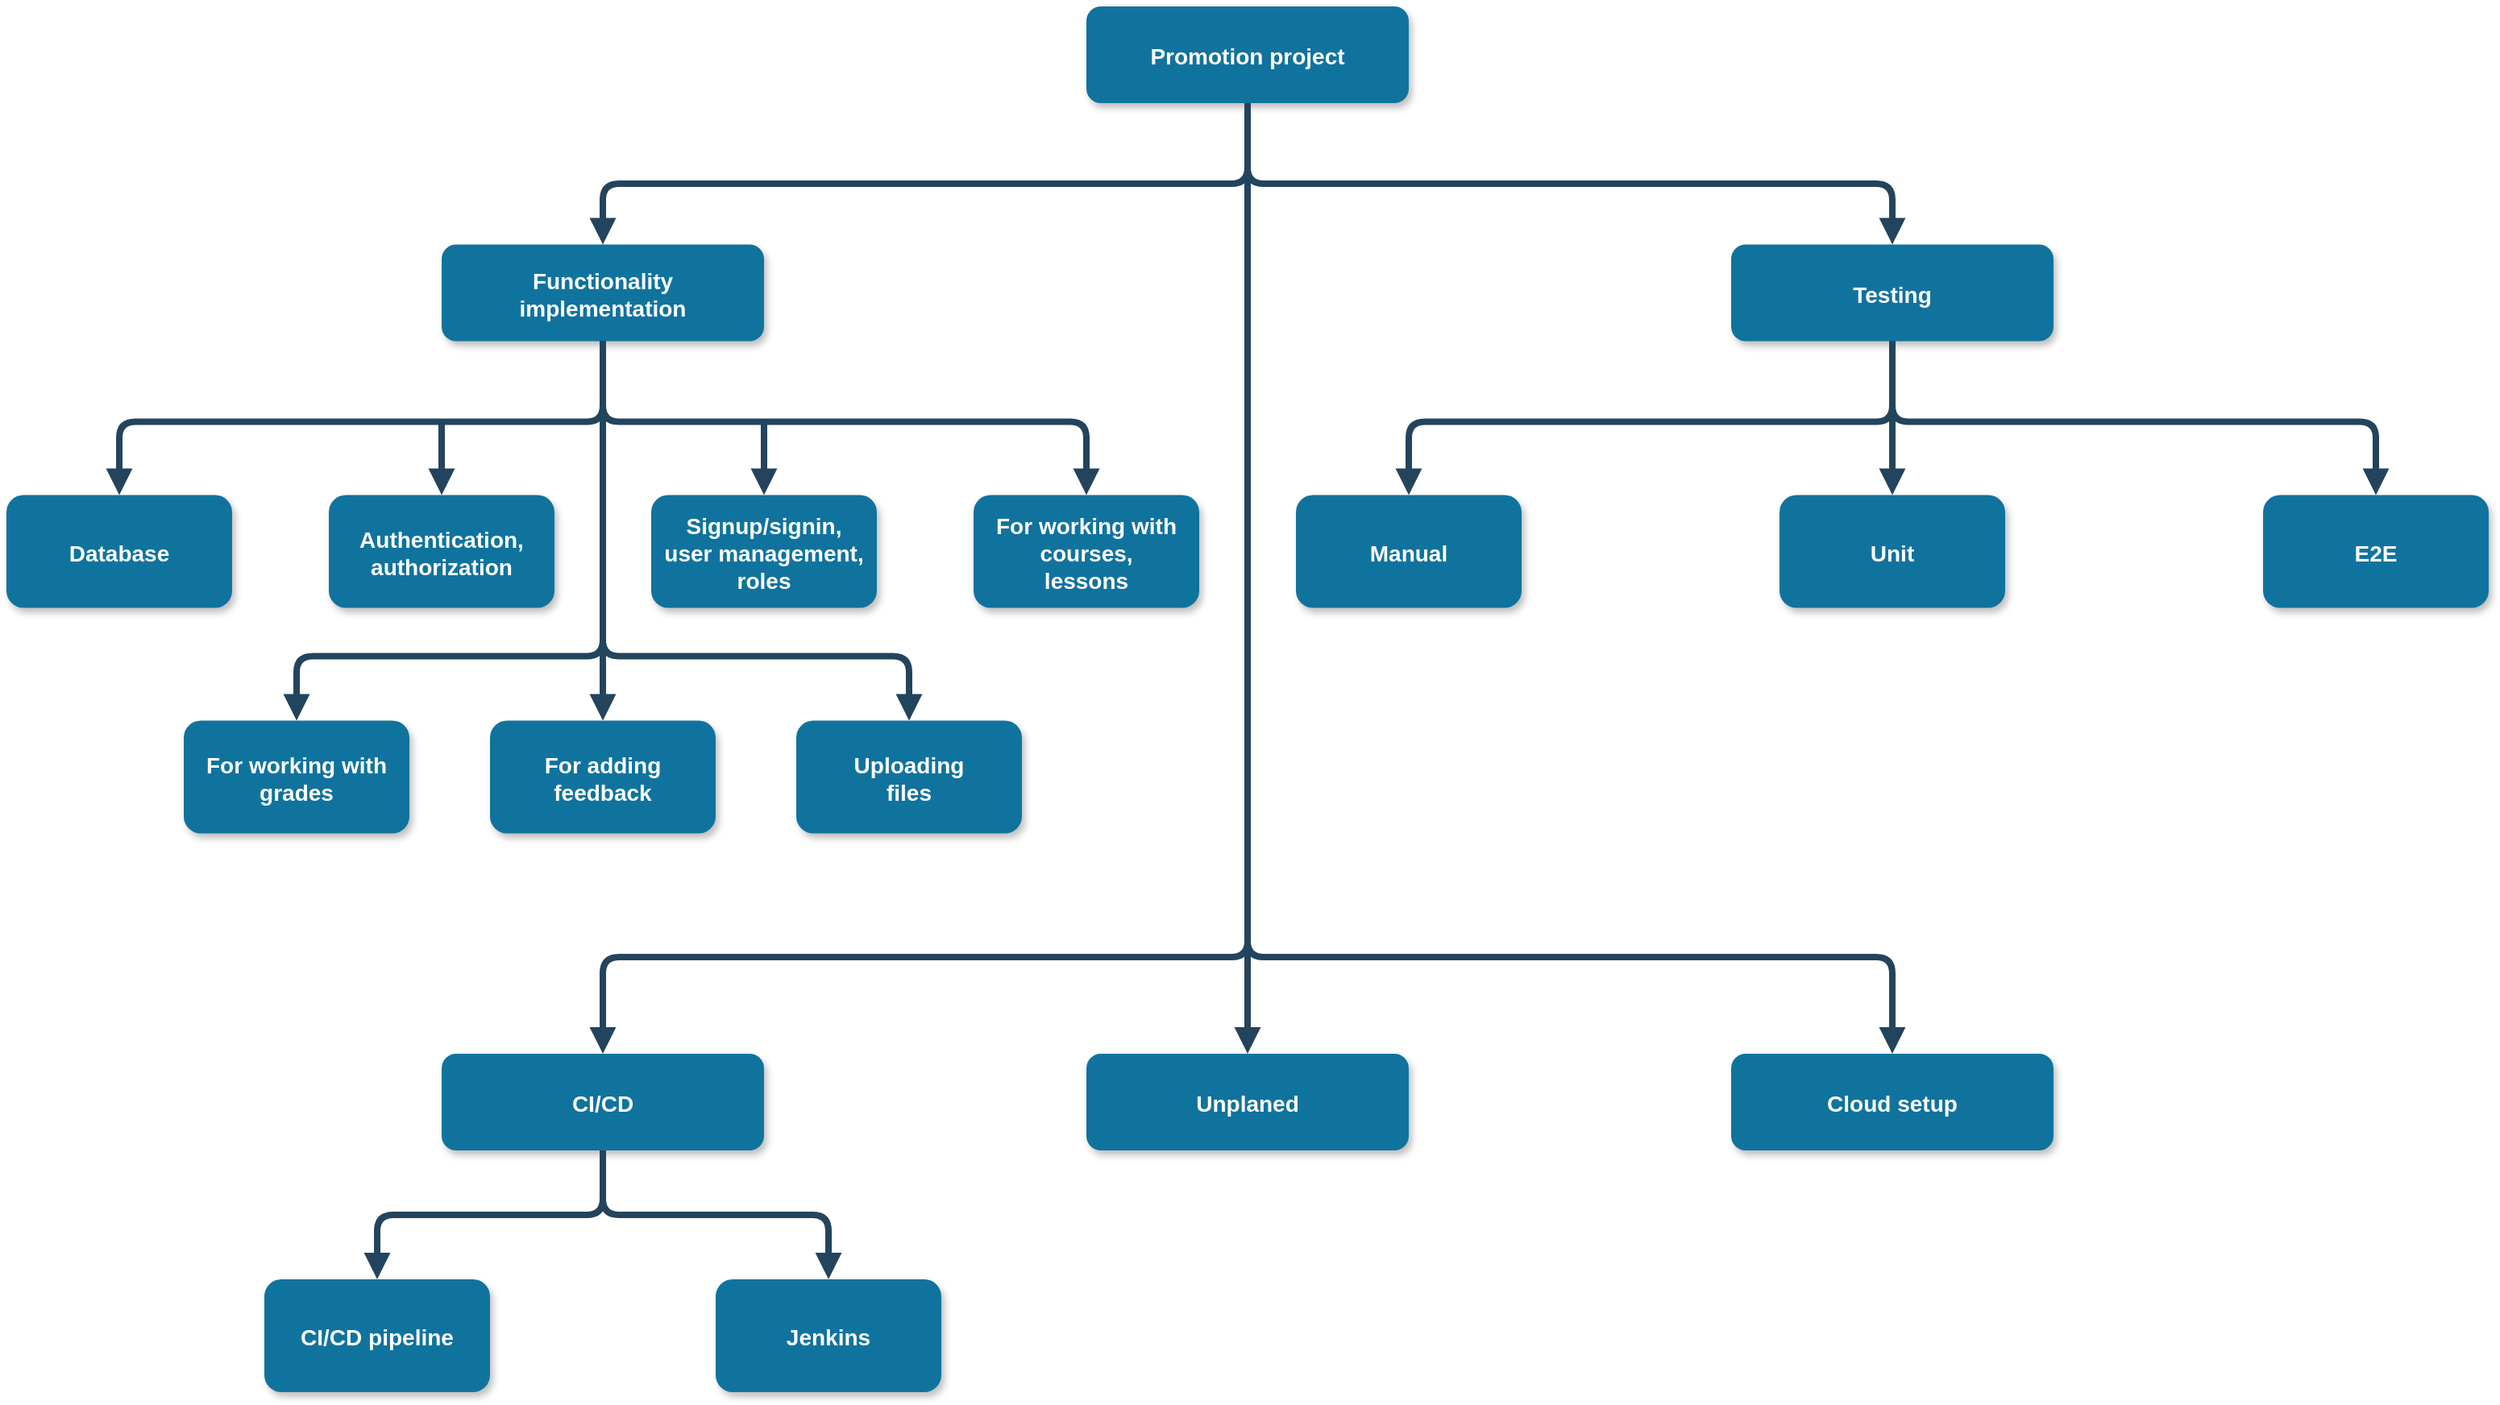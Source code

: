 <mxfile version="18.0.3" type="github">
  <diagram name="Page-1" id="97916047-d0de-89f5-080d-49f4d83e522f">
    <mxGraphModel dx="2720" dy="1546" grid="1" gridSize="10" guides="1" tooltips="1" connect="1" arrows="1" fold="1" page="1" pageScale="1.5" pageWidth="1169" pageHeight="827" background="none" math="0" shadow="0">
      <root>
        <mxCell id="0" />
        <mxCell id="1" parent="0" />
        <mxCell id="2" value="Promotion project" style="rounded=1;fillColor=#10739E;strokeColor=none;shadow=1;gradientColor=none;fontStyle=1;fontColor=#FFFFFF;fontSize=14;" parent="1" vertex="1">
          <mxGeometry x="860" y="170" width="200" height="60" as="geometry" />
        </mxCell>
        <mxCell id="4" value="Functionality &#xa;implementation" style="rounded=1;fillColor=#10739E;strokeColor=none;shadow=1;gradientColor=none;fontStyle=1;fontColor=#FFFFFF;fontSize=14;" parent="1" vertex="1">
          <mxGeometry x="460" y="317.75" width="200" height="60" as="geometry" />
        </mxCell>
        <mxCell id="5" value="CI/CD" style="rounded=1;fillColor=#10739E;strokeColor=none;shadow=1;gradientColor=none;fontStyle=1;fontColor=#FFFFFF;fontSize=14;" parent="1" vertex="1">
          <mxGeometry x="460" y="820" width="200" height="60" as="geometry" />
        </mxCell>
        <mxCell id="6" value="Cloud setup" style="rounded=1;fillColor=#10739E;strokeColor=none;shadow=1;gradientColor=none;fontStyle=1;fontColor=#FFFFFF;fontSize=14;" parent="1" vertex="1">
          <mxGeometry x="1260" y="820" width="200" height="60" as="geometry" />
        </mxCell>
        <mxCell id="18" value="Manual" style="rounded=1;fillColor=#10739E;strokeColor=none;shadow=1;gradientColor=none;fontStyle=1;fontColor=#FFFFFF;fontSize=14;" parent="1" vertex="1">
          <mxGeometry x="990" y="473.25" width="140" height="70" as="geometry" />
        </mxCell>
        <mxCell id="30" value="" style="edgeStyle=elbowEdgeStyle;elbow=vertical;strokeWidth=4;endArrow=block;endFill=1;fontStyle=1;strokeColor=#23445D;exitX=0.5;exitY=1;exitDx=0;exitDy=0;entryX=0.5;entryY=0;entryDx=0;entryDy=0;" parent="1" source="2" target="lgOt8-nluyBLM5gNGaS2-56" edge="1">
          <mxGeometry x="230" y="-10" width="100" height="100" as="geometry">
            <mxPoint x="980" y="234.5" as="sourcePoint" />
            <mxPoint x="1600" y="480" as="targetPoint" />
            <Array as="points">
              <mxPoint x="1060" y="280" />
              <mxPoint x="1110" y="284.5" />
              <mxPoint x="980" y="274.5" />
              <mxPoint x="1070" y="294.5" />
              <mxPoint x="988" y="274.5" />
            </Array>
          </mxGeometry>
        </mxCell>
        <mxCell id="lgOt8-nluyBLM5gNGaS2-56" value="Testing" style="rounded=1;fillColor=#10739E;strokeColor=none;shadow=1;gradientColor=none;fontStyle=1;fontColor=#FFFFFF;fontSize=14;" parent="1" vertex="1">
          <mxGeometry x="1260" y="317.75" width="200" height="60" as="geometry" />
        </mxCell>
        <mxCell id="lgOt8-nluyBLM5gNGaS2-57" value="Unplaned" style="rounded=1;fillColor=#10739E;strokeColor=none;shadow=1;gradientColor=none;fontStyle=1;fontColor=#FFFFFF;fontSize=14;" parent="1" vertex="1">
          <mxGeometry x="860" y="820" width="200" height="60" as="geometry" />
        </mxCell>
        <mxCell id="lgOt8-nluyBLM5gNGaS2-62" value="" style="edgeStyle=elbowEdgeStyle;elbow=vertical;strokeWidth=4;endArrow=block;endFill=1;fontStyle=1;strokeColor=#23445D;exitX=0.5;exitY=1;exitDx=0;exitDy=0;entryX=0.5;entryY=0;entryDx=0;entryDy=0;" parent="1" target="4" edge="1" source="2">
          <mxGeometry x="159.57" y="-225.5" width="100" height="100" as="geometry">
            <mxPoint x="749.57" y="284.5" as="sourcePoint" />
            <mxPoint x="150" y="330" as="targetPoint" />
            <Array as="points">
              <mxPoint x="510" y="280" />
            </Array>
          </mxGeometry>
        </mxCell>
        <mxCell id="lgOt8-nluyBLM5gNGaS2-63" value="" style="edgeStyle=elbowEdgeStyle;elbow=vertical;strokeWidth=4;endArrow=block;endFill=1;fontStyle=1;strokeColor=#23445D;entryX=0.5;entryY=0;entryDx=0;entryDy=0;exitX=0.5;exitY=1;exitDx=0;exitDy=0;" parent="1" source="2" target="6" edge="1">
          <mxGeometry x="391.78" y="-225.5" width="100" height="100" as="geometry">
            <mxPoint x="981.78" y="284.5" as="sourcePoint" />
            <mxPoint x="982.21" y="324.5" as="targetPoint" />
            <Array as="points">
              <mxPoint x="980" y="760" />
              <mxPoint x="1070" y="690" />
            </Array>
          </mxGeometry>
        </mxCell>
        <mxCell id="lgOt8-nluyBLM5gNGaS2-66" value="" style="edgeStyle=elbowEdgeStyle;elbow=vertical;strokeWidth=4;endArrow=block;endFill=1;fontStyle=1;strokeColor=#23445D;exitX=0.5;exitY=1;exitDx=0;exitDy=0;entryX=0.5;entryY=0;entryDx=0;entryDy=0;" parent="1" source="lgOt8-nluyBLM5gNGaS2-56" target="18" edge="1">
          <mxGeometry x="489.5" y="-82.25" width="100" height="100" as="geometry">
            <mxPoint x="1359.5" y="427.75" as="sourcePoint" />
            <mxPoint x="1359.5" y="457.75" as="targetPoint" />
            <Array as="points">
              <mxPoint x="1260" y="427.75" />
              <mxPoint x="1260" y="437.75" />
              <mxPoint x="1340" y="427.75" />
              <mxPoint x="1280" y="447.75" />
            </Array>
          </mxGeometry>
        </mxCell>
        <mxCell id="lgOt8-nluyBLM5gNGaS2-68" value="Unit" style="rounded=1;fillColor=#10739E;strokeColor=none;shadow=1;gradientColor=none;fontStyle=1;fontColor=#FFFFFF;fontSize=14;" parent="1" vertex="1">
          <mxGeometry x="1290" y="473.25" width="140" height="70" as="geometry" />
        </mxCell>
        <mxCell id="lgOt8-nluyBLM5gNGaS2-69" value="E2E" style="rounded=1;fillColor=#10739E;strokeColor=none;shadow=1;gradientColor=none;fontStyle=1;fontColor=#FFFFFF;fontSize=14;" parent="1" vertex="1">
          <mxGeometry x="1590" y="473.25" width="140" height="70" as="geometry" />
        </mxCell>
        <mxCell id="lgOt8-nluyBLM5gNGaS2-70" value="" style="edgeStyle=elbowEdgeStyle;elbow=vertical;strokeWidth=4;endArrow=block;endFill=1;fontStyle=1;strokeColor=#23445D;exitX=0.5;exitY=1;exitDx=0;exitDy=0;entryX=0.5;entryY=0;entryDx=0;entryDy=0;" parent="1" source="lgOt8-nluyBLM5gNGaS2-56" target="lgOt8-nluyBLM5gNGaS2-69" edge="1">
          <mxGeometry x="499.5" y="-72.25" width="100" height="100" as="geometry">
            <mxPoint x="1370" y="437.75" as="sourcePoint" />
            <mxPoint x="1550" y="467.75" as="targetPoint" />
            <Array as="points">
              <mxPoint x="1410" y="427.75" />
              <mxPoint x="1450" y="447.75" />
            </Array>
          </mxGeometry>
        </mxCell>
        <mxCell id="lgOt8-nluyBLM5gNGaS2-71" value="" style="edgeStyle=elbowEdgeStyle;elbow=vertical;strokeWidth=4;endArrow=block;endFill=1;fontStyle=1;strokeColor=#23445D;exitX=0.5;exitY=1;exitDx=0;exitDy=0;entryX=0.5;entryY=0;entryDx=0;entryDy=0;" parent="1" source="lgOt8-nluyBLM5gNGaS2-56" target="lgOt8-nluyBLM5gNGaS2-68" edge="1">
          <mxGeometry x="769.76" y="-72.25" width="100" height="100" as="geometry">
            <mxPoint x="1359.76" y="437.75" as="sourcePoint" />
            <mxPoint x="1360" y="457.75" as="targetPoint" />
            <Array as="points">
              <mxPoint x="1360" y="407.75" />
            </Array>
          </mxGeometry>
        </mxCell>
        <mxCell id="lgOt8-nluyBLM5gNGaS2-72" value="Database" style="rounded=1;fillColor=#10739E;strokeColor=none;shadow=1;gradientColor=none;fontStyle=1;fontColor=#FFFFFF;fontSize=14;" parent="1" vertex="1">
          <mxGeometry x="190" y="473.25" width="140" height="70" as="geometry" />
        </mxCell>
        <mxCell id="lgOt8-nluyBLM5gNGaS2-73" value="Signup/signin,&#xa;user management,&#xa;roles" style="rounded=1;fillColor=#10739E;strokeColor=none;shadow=1;gradientColor=none;fontStyle=1;fontColor=#FFFFFF;fontSize=14;" parent="1" vertex="1">
          <mxGeometry x="590" y="473.25" width="140" height="70" as="geometry" />
        </mxCell>
        <mxCell id="lgOt8-nluyBLM5gNGaS2-74" value="Authentication,&#xa;authorization" style="rounded=1;fillColor=#10739E;strokeColor=none;shadow=1;gradientColor=none;fontStyle=1;fontColor=#FFFFFF;fontSize=14;" parent="1" vertex="1">
          <mxGeometry x="390" y="473.25" width="140" height="70" as="geometry" />
        </mxCell>
        <mxCell id="lgOt8-nluyBLM5gNGaS2-75" value="For working with&#xa;courses,&#xa;lessons" style="rounded=1;fillColor=#10739E;strokeColor=none;shadow=1;gradientColor=none;fontStyle=1;fontColor=#FFFFFF;fontSize=14;" parent="1" vertex="1">
          <mxGeometry x="790" y="473.25" width="140" height="70" as="geometry" />
        </mxCell>
        <mxCell id="lgOt8-nluyBLM5gNGaS2-76" value="Uploading&#xa;files" style="rounded=1;fillColor=#10739E;strokeColor=none;shadow=1;gradientColor=none;fontStyle=1;fontColor=#FFFFFF;fontSize=14;" parent="1" vertex="1">
          <mxGeometry x="680" y="613.25" width="140" height="70" as="geometry" />
        </mxCell>
        <mxCell id="lgOt8-nluyBLM5gNGaS2-77" value="For working with&#xa;grades" style="rounded=1;fillColor=#10739E;strokeColor=none;shadow=1;gradientColor=none;fontStyle=1;fontColor=#FFFFFF;fontSize=14;" parent="1" vertex="1">
          <mxGeometry x="300" y="613.25" width="140" height="70" as="geometry" />
        </mxCell>
        <mxCell id="lgOt8-nluyBLM5gNGaS2-78" value="" style="edgeStyle=elbowEdgeStyle;elbow=vertical;strokeWidth=4;endArrow=block;endFill=1;fontStyle=1;strokeColor=#23445D;exitX=0.5;exitY=1;exitDx=0;exitDy=0;entryX=0.5;entryY=0;entryDx=0;entryDy=0;" parent="1" source="4" target="lgOt8-nluyBLM5gNGaS2-72" edge="1">
          <mxGeometry x="-310.5" y="-116.75" width="100" height="100" as="geometry">
            <mxPoint x="560" y="383.25" as="sourcePoint" />
            <mxPoint x="400" y="478.75" as="targetPoint" />
            <Array as="points">
              <mxPoint x="440" y="427.75" />
              <mxPoint x="480" y="433.25" />
            </Array>
          </mxGeometry>
        </mxCell>
        <mxCell id="lgOt8-nluyBLM5gNGaS2-79" value="" style="edgeStyle=elbowEdgeStyle;elbow=vertical;strokeWidth=4;endArrow=block;endFill=1;fontStyle=1;strokeColor=#23445D;entryX=0.5;entryY=0;entryDx=0;entryDy=0;" parent="1" target="lgOt8-nluyBLM5gNGaS2-74" edge="1">
          <mxGeometry x="-120.34" y="-76.75" width="100" height="100" as="geometry">
            <mxPoint x="460" y="428" as="sourcePoint" />
            <mxPoint x="470" y="463.25" as="targetPoint" />
          </mxGeometry>
        </mxCell>
        <mxCell id="lgOt8-nluyBLM5gNGaS2-80" value="" style="edgeStyle=elbowEdgeStyle;elbow=vertical;strokeWidth=4;endArrow=block;endFill=1;fontStyle=1;strokeColor=#23445D;exitX=0.5;exitY=1;exitDx=0;exitDy=0;entryX=0.5;entryY=0;entryDx=0;entryDy=0;" parent="1" source="4" target="lgOt8-nluyBLM5gNGaS2-75" edge="1">
          <mxGeometry x="-40.5" y="-101.25" width="100" height="100" as="geometry">
            <mxPoint x="830" y="393.25" as="sourcePoint" />
            <mxPoint x="850" y="463.25" as="targetPoint" />
            <Array as="points">
              <mxPoint x="770" y="427.75" />
              <mxPoint x="710" y="433.25" />
            </Array>
          </mxGeometry>
        </mxCell>
        <mxCell id="lgOt8-nluyBLM5gNGaS2-81" value="" style="edgeStyle=elbowEdgeStyle;elbow=vertical;strokeWidth=4;endArrow=block;endFill=1;fontStyle=1;strokeColor=#23445D;entryX=0.5;entryY=0;entryDx=0;entryDy=0;" parent="1" target="lgOt8-nluyBLM5gNGaS2-73" edge="1">
          <mxGeometry x="79.66" y="-76.75" width="100" height="100" as="geometry">
            <mxPoint x="660" y="428" as="sourcePoint" />
            <mxPoint x="670" y="463.25" as="targetPoint" />
          </mxGeometry>
        </mxCell>
        <mxCell id="lgOt8-nluyBLM5gNGaS2-82" value="" style="edgeStyle=elbowEdgeStyle;elbow=vertical;strokeWidth=4;endArrow=block;endFill=1;fontStyle=1;strokeColor=#23445D;exitX=0.5;exitY=1;exitDx=0;exitDy=0;entryX=0.5;entryY=0;entryDx=0;entryDy=0;" parent="1" source="4" target="lgOt8-nluyBLM5gNGaS2-77" edge="1">
          <mxGeometry x="-30.34" y="-46.75" width="100" height="100" as="geometry">
            <mxPoint x="559.66" y="463.25" as="sourcePoint" />
            <mxPoint x="530" y="583.25" as="targetPoint" />
            <Array as="points">
              <mxPoint x="560" y="573.25" />
            </Array>
          </mxGeometry>
        </mxCell>
        <mxCell id="lgOt8-nluyBLM5gNGaS2-83" value="" style="edgeStyle=elbowEdgeStyle;elbow=vertical;strokeWidth=4;endArrow=block;endFill=1;fontStyle=1;strokeColor=#23445D;exitX=0.5;exitY=1;exitDx=0;exitDy=0;entryX=0.5;entryY=0;entryDx=0;entryDy=0;" parent="1" source="4" target="lgOt8-nluyBLM5gNGaS2-76" edge="1">
          <mxGeometry x="9.66" y="-21.25" width="100" height="100" as="geometry">
            <mxPoint x="600" y="403.25" as="sourcePoint" />
            <mxPoint x="710" y="583.25" as="targetPoint" />
            <Array as="points">
              <mxPoint x="630" y="573.25" />
            </Array>
          </mxGeometry>
        </mxCell>
        <mxCell id="lgOt8-nluyBLM5gNGaS2-84" value="For adding &#xa;feedback" style="rounded=1;fillColor=#10739E;strokeColor=none;shadow=1;gradientColor=none;fontStyle=1;fontColor=#FFFFFF;fontSize=14;" parent="1" vertex="1">
          <mxGeometry x="490" y="613.25" width="140" height="70" as="geometry" />
        </mxCell>
        <mxCell id="lgOt8-nluyBLM5gNGaS2-85" value="" style="edgeStyle=elbowEdgeStyle;elbow=vertical;strokeWidth=4;endArrow=block;endFill=1;fontStyle=1;strokeColor=#23445D;entryX=0.5;entryY=0;entryDx=0;entryDy=0;exitX=0.5;exitY=1;exitDx=0;exitDy=0;" parent="1" source="4" target="lgOt8-nluyBLM5gNGaS2-84" edge="1">
          <mxGeometry x="-30.21" y="53.25" width="100" height="100" as="geometry">
            <mxPoint x="559.79" y="563.25" as="sourcePoint" />
            <mxPoint x="560.13" y="603.25" as="targetPoint" />
          </mxGeometry>
        </mxCell>
        <mxCell id="9EEQ3FYE2I2rKsq-IMvb-32" value="CI/CD pipeline" style="rounded=1;fillColor=#10739E;strokeColor=none;shadow=1;gradientColor=none;fontStyle=1;fontColor=#FFFFFF;fontSize=14;" vertex="1" parent="1">
          <mxGeometry x="350" y="960" width="140" height="70" as="geometry" />
        </mxCell>
        <mxCell id="9EEQ3FYE2I2rKsq-IMvb-33" value="Jenkins" style="rounded=1;fillColor=#10739E;strokeColor=none;shadow=1;gradientColor=none;fontStyle=1;fontColor=#FFFFFF;fontSize=14;" vertex="1" parent="1">
          <mxGeometry x="630" y="960" width="140" height="70" as="geometry" />
        </mxCell>
        <mxCell id="9EEQ3FYE2I2rKsq-IMvb-35" value="" style="edgeStyle=elbowEdgeStyle;elbow=vertical;strokeWidth=4;endArrow=block;endFill=1;fontStyle=1;strokeColor=#23445D;exitX=0.5;exitY=1;exitDx=0;exitDy=0;entryX=0.5;entryY=0;entryDx=0;entryDy=0;" edge="1" parent="1" source="2" target="5">
          <mxGeometry x="89.5" y="280" width="100" height="100" as="geometry">
            <mxPoint x="960" y="740" as="sourcePoint" />
            <mxPoint x="800" y="835.5" as="targetPoint" />
            <Array as="points">
              <mxPoint x="760" y="760" />
              <mxPoint x="860" y="800" />
              <mxPoint x="940" y="790" />
              <mxPoint x="880" y="810" />
            </Array>
          </mxGeometry>
        </mxCell>
        <mxCell id="9EEQ3FYE2I2rKsq-IMvb-36" value="" style="edgeStyle=elbowEdgeStyle;elbow=vertical;strokeWidth=4;endArrow=block;endFill=1;fontStyle=1;strokeColor=#23445D;exitX=0.5;exitY=1;exitDx=0;exitDy=0;entryX=0.5;entryY=0;entryDx=0;entryDy=0;" edge="1" parent="1" source="2" target="lgOt8-nluyBLM5gNGaS2-57">
          <mxGeometry x="369.28" y="254.5" width="100" height="100" as="geometry">
            <mxPoint x="959.52" y="704.5" as="sourcePoint" />
            <mxPoint x="960" y="780" as="targetPoint" />
            <Array as="points">
              <mxPoint x="959.52" y="734.5" />
            </Array>
          </mxGeometry>
        </mxCell>
        <mxCell id="9EEQ3FYE2I2rKsq-IMvb-37" value="" style="edgeStyle=elbowEdgeStyle;elbow=vertical;strokeWidth=4;endArrow=block;endFill=1;fontStyle=1;strokeColor=#23445D;exitX=0.5;exitY=1;exitDx=0;exitDy=0;entryX=0.5;entryY=0;entryDx=0;entryDy=0;" edge="1" parent="1" source="5" target="9EEQ3FYE2I2rKsq-IMvb-32">
          <mxGeometry x="-310.5" y="440" width="100" height="100" as="geometry">
            <mxPoint x="560" y="900" as="sourcePoint" />
            <mxPoint x="260" y="995.5" as="targetPoint" />
            <Array as="points">
              <mxPoint x="550" y="920" />
              <mxPoint x="520" y="930" />
              <mxPoint x="520" y="920" />
              <mxPoint x="430" y="900" />
              <mxPoint x="460" y="960" />
              <mxPoint x="540" y="950" />
              <mxPoint x="480" y="970" />
            </Array>
          </mxGeometry>
        </mxCell>
        <mxCell id="9EEQ3FYE2I2rKsq-IMvb-38" value="" style="edgeStyle=elbowEdgeStyle;elbow=vertical;strokeWidth=4;endArrow=block;endFill=1;fontStyle=1;strokeColor=#23445D;exitX=0.5;exitY=1;exitDx=0;exitDy=0;entryX=0.5;entryY=0;entryDx=0;entryDy=0;" edge="1" parent="1" source="5" target="9EEQ3FYE2I2rKsq-IMvb-33">
          <mxGeometry x="-300.5" y="477.25" width="100" height="100" as="geometry">
            <mxPoint x="560" y="927.25" as="sourcePoint" />
            <mxPoint x="860" y="1022.75" as="targetPoint" />
            <Array as="points">
              <mxPoint x="600" y="920" />
              <mxPoint x="570" y="930" />
              <mxPoint x="590" y="920" />
              <mxPoint x="570" y="930" />
              <mxPoint x="720" y="910" />
              <mxPoint x="650" y="997.25" />
            </Array>
          </mxGeometry>
        </mxCell>
      </root>
    </mxGraphModel>
  </diagram>
</mxfile>
